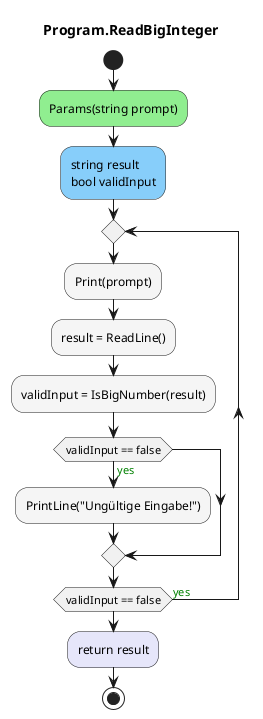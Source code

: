 @startuml Program.ReadBigInteger
title Program.ReadBigInteger
start
#LightGreen:Params(string prompt);
#LightSkyBlue:string result\nbool validInput;
repeat
        #WhiteSmoke:Print(prompt);
        #WhiteSmoke:result = ReadLine();
        #WhiteSmoke:validInput = IsBigNumber(result);
        if (validInput == false) then (<color:green>yes)
                #WhiteSmoke:PrintLine("Ungültige Eingabe!");
        endif
repeat while (validInput == false) is (<color:green>yes)
#Lavender:return result;
stop
@enduml
